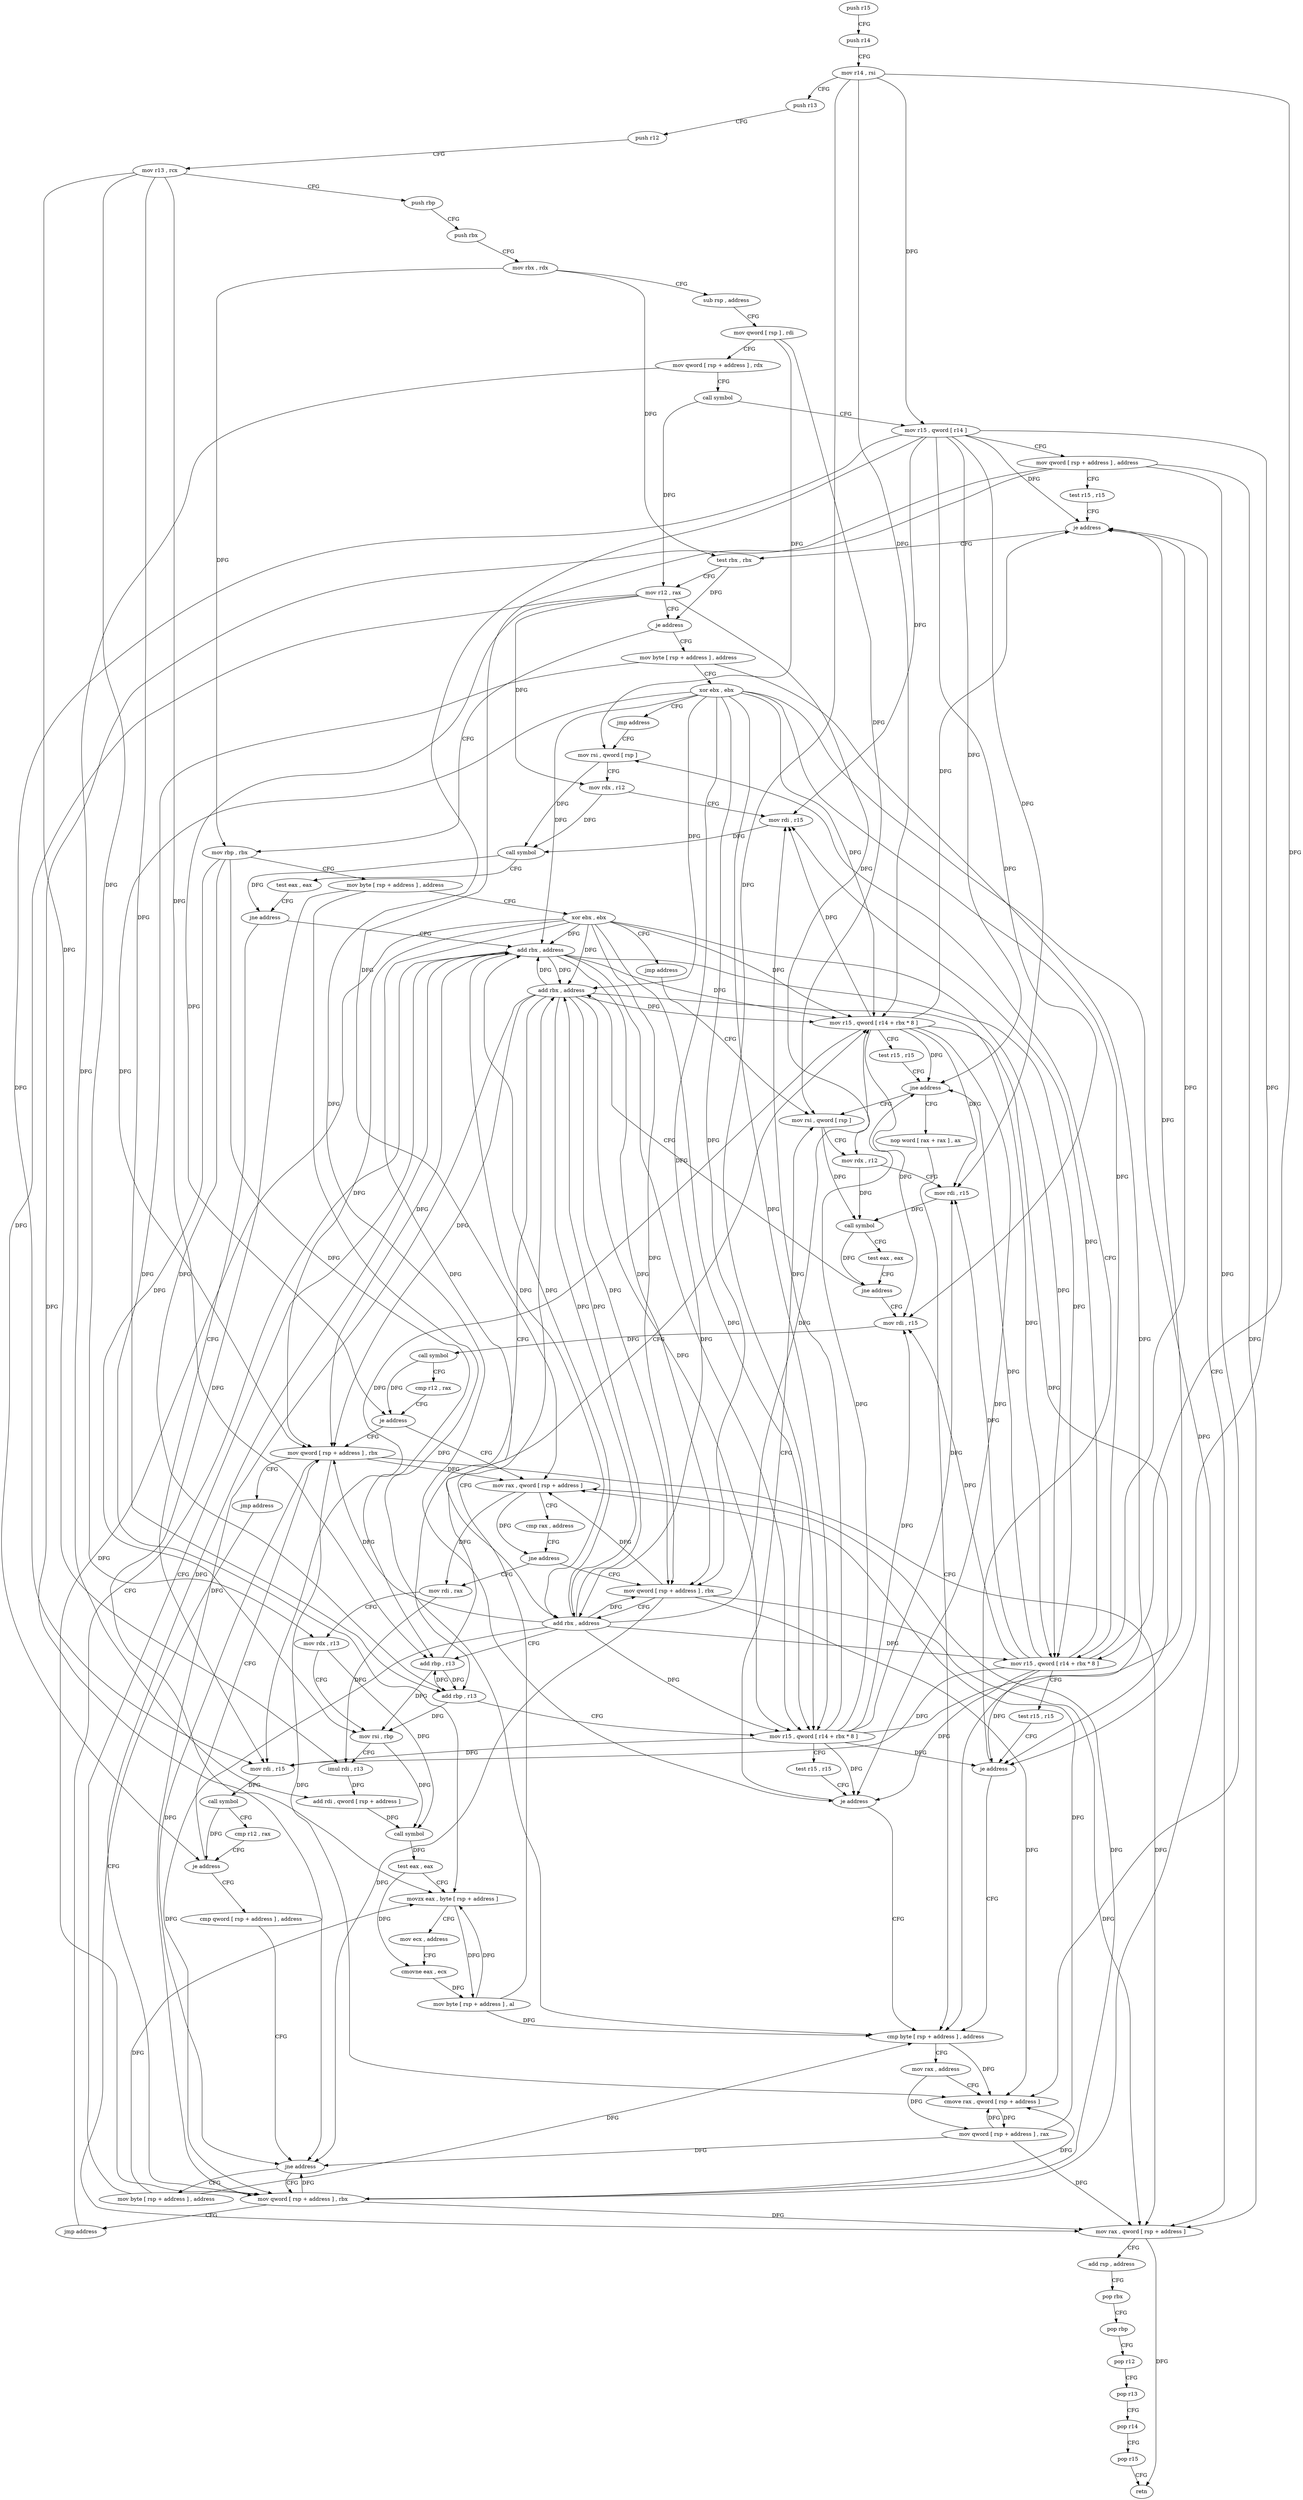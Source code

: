 digraph "func" {
"4467536" [label = "push r15" ]
"4467538" [label = "push r14" ]
"4467540" [label = "mov r14 , rsi" ]
"4467543" [label = "push r13" ]
"4467545" [label = "push r12" ]
"4467547" [label = "mov r13 , rcx" ]
"4467550" [label = "push rbp" ]
"4467551" [label = "push rbx" ]
"4467552" [label = "mov rbx , rdx" ]
"4467555" [label = "sub rsp , address" ]
"4467559" [label = "mov qword [ rsp ] , rdi" ]
"4467563" [label = "mov qword [ rsp + address ] , rdx" ]
"4467568" [label = "call symbol" ]
"4467573" [label = "mov r15 , qword [ r14 ]" ]
"4467576" [label = "mov qword [ rsp + address ] , address" ]
"4467585" [label = "test r15 , r15" ]
"4467588" [label = "je address" ]
"4467775" [label = "mov rax , qword [ rsp + address ]" ]
"4467594" [label = "test rbx , rbx" ]
"4467780" [label = "add rsp , address" ]
"4467784" [label = "pop rbx" ]
"4467785" [label = "pop rbp" ]
"4467786" [label = "pop r12" ]
"4467788" [label = "pop r13" ]
"4467790" [label = "pop r14" ]
"4467792" [label = "pop r15" ]
"4467794" [label = "retn" ]
"4467597" [label = "mov r12 , rax" ]
"4467600" [label = "je address" ]
"4467808" [label = "mov byte [ rsp + address ] , address" ]
"4467606" [label = "mov rbp , rbx" ]
"4467813" [label = "xor ebx , ebx" ]
"4467815" [label = "jmp address" ]
"4467842" [label = "mov rsi , qword [ rsp ]" ]
"4467609" [label = "mov byte [ rsp + address ] , address" ]
"4467614" [label = "xor ebx , ebx" ]
"4467616" [label = "jmp address" ]
"4467682" [label = "mov rsi , qword [ rsp ]" ]
"4467846" [label = "mov rdx , r12" ]
"4467849" [label = "mov rdi , r15" ]
"4467852" [label = "call symbol" ]
"4467857" [label = "test eax , eax" ]
"4467859" [label = "jne address" ]
"4467829" [label = "add rbx , address" ]
"4467861" [label = "mov rdi , r15" ]
"4467686" [label = "mov rdx , r12" ]
"4467689" [label = "mov rdi , r15" ]
"4467692" [label = "call symbol" ]
"4467697" [label = "test eax , eax" ]
"4467699" [label = "jne address" ]
"4467666" [label = "add rbx , address" ]
"4467701" [label = "mov rdi , r15" ]
"4467833" [label = "mov r15 , qword [ r14 + rbx * 8 ]" ]
"4467837" [label = "test r15 , r15" ]
"4467840" [label = "je address" ]
"4467752" [label = "cmp byte [ rsp + address ] , address" ]
"4467864" [label = "call symbol" ]
"4467869" [label = "cmp r12 , rax" ]
"4467872" [label = "je address" ]
"4467800" [label = "mov qword [ rsp + address ] , rbx" ]
"4467874" [label = "cmp qword [ rsp + address ] , address" ]
"4467670" [label = "add rbp , r13" ]
"4467673" [label = "mov r15 , qword [ r14 + rbx * 8 ]" ]
"4467677" [label = "test r15 , r15" ]
"4467680" [label = "je address" ]
"4467704" [label = "call symbol" ]
"4467709" [label = "cmp r12 , rax" ]
"4467712" [label = "je address" ]
"4467714" [label = "mov rax , qword [ rsp + address ]" ]
"4467757" [label = "mov rax , address" ]
"4467764" [label = "cmove rax , qword [ rsp + address ]" ]
"4467770" [label = "mov qword [ rsp + address ] , rax" ]
"4467805" [label = "jmp address" ]
"4467880" [label = "jne address" ]
"4467824" [label = "mov byte [ rsp + address ] , address" ]
"4467882" [label = "mov qword [ rsp + address ] , rbx" ]
"4467719" [label = "cmp rax , address" ]
"4467723" [label = "jne address" ]
"4467624" [label = "mov rdi , rax" ]
"4467725" [label = "mov qword [ rsp + address ] , rbx" ]
"4467887" [label = "jmp address" ]
"4467627" [label = "mov rdx , r13" ]
"4467630" [label = "mov rsi , rbp" ]
"4467633" [label = "imul rdi , r13" ]
"4467637" [label = "add rdi , qword [ rsp + address ]" ]
"4467642" [label = "call symbol" ]
"4467647" [label = "test eax , eax" ]
"4467649" [label = "movzx eax , byte [ rsp + address ]" ]
"4467654" [label = "mov ecx , address" ]
"4467659" [label = "cmovne eax , ecx" ]
"4467662" [label = "mov byte [ rsp + address ] , al" ]
"4467730" [label = "add rbx , address" ]
"4467734" [label = "add rbp , r13" ]
"4467737" [label = "mov r15 , qword [ r14 + rbx * 8 ]" ]
"4467741" [label = "test r15 , r15" ]
"4467744" [label = "jne address" ]
"4467746" [label = "nop word [ rax + rax ] , ax" ]
"4467536" -> "4467538" [ label = "CFG" ]
"4467538" -> "4467540" [ label = "CFG" ]
"4467540" -> "4467543" [ label = "CFG" ]
"4467540" -> "4467573" [ label = "DFG" ]
"4467540" -> "4467833" [ label = "DFG" ]
"4467540" -> "4467673" [ label = "DFG" ]
"4467540" -> "4467737" [ label = "DFG" ]
"4467543" -> "4467545" [ label = "CFG" ]
"4467545" -> "4467547" [ label = "CFG" ]
"4467547" -> "4467550" [ label = "CFG" ]
"4467547" -> "4467670" [ label = "DFG" ]
"4467547" -> "4467627" [ label = "DFG" ]
"4467547" -> "4467633" [ label = "DFG" ]
"4467547" -> "4467734" [ label = "DFG" ]
"4467550" -> "4467551" [ label = "CFG" ]
"4467551" -> "4467552" [ label = "CFG" ]
"4467552" -> "4467555" [ label = "CFG" ]
"4467552" -> "4467594" [ label = "DFG" ]
"4467552" -> "4467606" [ label = "DFG" ]
"4467555" -> "4467559" [ label = "CFG" ]
"4467559" -> "4467563" [ label = "CFG" ]
"4467559" -> "4467842" [ label = "DFG" ]
"4467559" -> "4467682" [ label = "DFG" ]
"4467563" -> "4467568" [ label = "CFG" ]
"4467563" -> "4467637" [ label = "DFG" ]
"4467568" -> "4467573" [ label = "CFG" ]
"4467568" -> "4467597" [ label = "DFG" ]
"4467573" -> "4467576" [ label = "CFG" ]
"4467573" -> "4467588" [ label = "DFG" ]
"4467573" -> "4467849" [ label = "DFG" ]
"4467573" -> "4467689" [ label = "DFG" ]
"4467573" -> "4467840" [ label = "DFG" ]
"4467573" -> "4467861" [ label = "DFG" ]
"4467573" -> "4467680" [ label = "DFG" ]
"4467573" -> "4467701" [ label = "DFG" ]
"4467573" -> "4467744" [ label = "DFG" ]
"4467576" -> "4467585" [ label = "CFG" ]
"4467576" -> "4467775" [ label = "DFG" ]
"4467576" -> "4467880" [ label = "DFG" ]
"4467576" -> "4467714" [ label = "DFG" ]
"4467576" -> "4467764" [ label = "DFG" ]
"4467585" -> "4467588" [ label = "CFG" ]
"4467588" -> "4467775" [ label = "CFG" ]
"4467588" -> "4467594" [ label = "CFG" ]
"4467775" -> "4467780" [ label = "CFG" ]
"4467775" -> "4467794" [ label = "DFG" ]
"4467594" -> "4467597" [ label = "CFG" ]
"4467594" -> "4467600" [ label = "DFG" ]
"4467780" -> "4467784" [ label = "CFG" ]
"4467784" -> "4467785" [ label = "CFG" ]
"4467785" -> "4467786" [ label = "CFG" ]
"4467786" -> "4467788" [ label = "CFG" ]
"4467788" -> "4467790" [ label = "CFG" ]
"4467790" -> "4467792" [ label = "CFG" ]
"4467792" -> "4467794" [ label = "CFG" ]
"4467597" -> "4467600" [ label = "CFG" ]
"4467597" -> "4467846" [ label = "DFG" ]
"4467597" -> "4467686" [ label = "DFG" ]
"4467597" -> "4467872" [ label = "DFG" ]
"4467597" -> "4467712" [ label = "DFG" ]
"4467600" -> "4467808" [ label = "CFG" ]
"4467600" -> "4467606" [ label = "CFG" ]
"4467808" -> "4467813" [ label = "CFG" ]
"4467808" -> "4467752" [ label = "DFG" ]
"4467808" -> "4467649" [ label = "DFG" ]
"4467606" -> "4467609" [ label = "CFG" ]
"4467606" -> "4467670" [ label = "DFG" ]
"4467606" -> "4467630" [ label = "DFG" ]
"4467606" -> "4467734" [ label = "DFG" ]
"4467813" -> "4467815" [ label = "CFG" ]
"4467813" -> "4467829" [ label = "DFG" ]
"4467813" -> "4467833" [ label = "DFG" ]
"4467813" -> "4467666" [ label = "DFG" ]
"4467813" -> "4467673" [ label = "DFG" ]
"4467813" -> "4467800" [ label = "DFG" ]
"4467813" -> "4467882" [ label = "DFG" ]
"4467813" -> "4467725" [ label = "DFG" ]
"4467813" -> "4467730" [ label = "DFG" ]
"4467813" -> "4467737" [ label = "DFG" ]
"4467815" -> "4467842" [ label = "CFG" ]
"4467842" -> "4467846" [ label = "CFG" ]
"4467842" -> "4467852" [ label = "DFG" ]
"4467609" -> "4467614" [ label = "CFG" ]
"4467609" -> "4467752" [ label = "DFG" ]
"4467609" -> "4467649" [ label = "DFG" ]
"4467614" -> "4467616" [ label = "CFG" ]
"4467614" -> "4467829" [ label = "DFG" ]
"4467614" -> "4467833" [ label = "DFG" ]
"4467614" -> "4467666" [ label = "DFG" ]
"4467614" -> "4467673" [ label = "DFG" ]
"4467614" -> "4467800" [ label = "DFG" ]
"4467614" -> "4467882" [ label = "DFG" ]
"4467614" -> "4467725" [ label = "DFG" ]
"4467614" -> "4467730" [ label = "DFG" ]
"4467614" -> "4467737" [ label = "DFG" ]
"4467616" -> "4467682" [ label = "CFG" ]
"4467682" -> "4467686" [ label = "CFG" ]
"4467682" -> "4467692" [ label = "DFG" ]
"4467846" -> "4467849" [ label = "CFG" ]
"4467846" -> "4467852" [ label = "DFG" ]
"4467849" -> "4467852" [ label = "DFG" ]
"4467852" -> "4467857" [ label = "CFG" ]
"4467852" -> "4467859" [ label = "DFG" ]
"4467857" -> "4467859" [ label = "CFG" ]
"4467859" -> "4467829" [ label = "CFG" ]
"4467859" -> "4467861" [ label = "CFG" ]
"4467829" -> "4467833" [ label = "DFG" ]
"4467829" -> "4467666" [ label = "DFG" ]
"4467829" -> "4467673" [ label = "DFG" ]
"4467829" -> "4467800" [ label = "DFG" ]
"4467829" -> "4467882" [ label = "DFG" ]
"4467829" -> "4467725" [ label = "DFG" ]
"4467829" -> "4467730" [ label = "DFG" ]
"4467829" -> "4467737" [ label = "DFG" ]
"4467861" -> "4467864" [ label = "DFG" ]
"4467686" -> "4467689" [ label = "CFG" ]
"4467686" -> "4467692" [ label = "DFG" ]
"4467689" -> "4467692" [ label = "DFG" ]
"4467692" -> "4467697" [ label = "CFG" ]
"4467692" -> "4467699" [ label = "DFG" ]
"4467697" -> "4467699" [ label = "CFG" ]
"4467699" -> "4467666" [ label = "CFG" ]
"4467699" -> "4467701" [ label = "CFG" ]
"4467666" -> "4467670" [ label = "CFG" ]
"4467666" -> "4467829" [ label = "DFG" ]
"4467666" -> "4467833" [ label = "DFG" ]
"4467666" -> "4467673" [ label = "DFG" ]
"4467666" -> "4467800" [ label = "DFG" ]
"4467666" -> "4467882" [ label = "DFG" ]
"4467666" -> "4467725" [ label = "DFG" ]
"4467666" -> "4467730" [ label = "DFG" ]
"4467666" -> "4467737" [ label = "DFG" ]
"4467701" -> "4467704" [ label = "DFG" ]
"4467833" -> "4467837" [ label = "CFG" ]
"4467833" -> "4467588" [ label = "DFG" ]
"4467833" -> "4467849" [ label = "DFG" ]
"4467833" -> "4467689" [ label = "DFG" ]
"4467833" -> "4467840" [ label = "DFG" ]
"4467833" -> "4467861" [ label = "DFG" ]
"4467833" -> "4467680" [ label = "DFG" ]
"4467833" -> "4467701" [ label = "DFG" ]
"4467833" -> "4467744" [ label = "DFG" ]
"4467837" -> "4467840" [ label = "CFG" ]
"4467840" -> "4467752" [ label = "CFG" ]
"4467840" -> "4467842" [ label = "CFG" ]
"4467752" -> "4467757" [ label = "CFG" ]
"4467752" -> "4467764" [ label = "DFG" ]
"4467864" -> "4467869" [ label = "CFG" ]
"4467864" -> "4467872" [ label = "DFG" ]
"4467869" -> "4467872" [ label = "CFG" ]
"4467872" -> "4467800" [ label = "CFG" ]
"4467872" -> "4467874" [ label = "CFG" ]
"4467800" -> "4467805" [ label = "CFG" ]
"4467800" -> "4467775" [ label = "DFG" ]
"4467800" -> "4467880" [ label = "DFG" ]
"4467800" -> "4467714" [ label = "DFG" ]
"4467800" -> "4467764" [ label = "DFG" ]
"4467874" -> "4467880" [ label = "CFG" ]
"4467670" -> "4467673" [ label = "CFG" ]
"4467670" -> "4467630" [ label = "DFG" ]
"4467670" -> "4467734" [ label = "DFG" ]
"4467673" -> "4467677" [ label = "CFG" ]
"4467673" -> "4467588" [ label = "DFG" ]
"4467673" -> "4467849" [ label = "DFG" ]
"4467673" -> "4467689" [ label = "DFG" ]
"4467673" -> "4467840" [ label = "DFG" ]
"4467673" -> "4467861" [ label = "DFG" ]
"4467673" -> "4467680" [ label = "DFG" ]
"4467673" -> "4467701" [ label = "DFG" ]
"4467673" -> "4467744" [ label = "DFG" ]
"4467677" -> "4467680" [ label = "CFG" ]
"4467680" -> "4467752" [ label = "CFG" ]
"4467680" -> "4467682" [ label = "CFG" ]
"4467704" -> "4467709" [ label = "CFG" ]
"4467704" -> "4467712" [ label = "DFG" ]
"4467709" -> "4467712" [ label = "CFG" ]
"4467712" -> "4467800" [ label = "CFG" ]
"4467712" -> "4467714" [ label = "CFG" ]
"4467714" -> "4467719" [ label = "CFG" ]
"4467714" -> "4467723" [ label = "DFG" ]
"4467714" -> "4467624" [ label = "DFG" ]
"4467757" -> "4467764" [ label = "CFG" ]
"4467757" -> "4467770" [ label = "DFG" ]
"4467764" -> "4467770" [ label = "DFG" ]
"4467770" -> "4467775" [ label = "DFG" ]
"4467770" -> "4467880" [ label = "DFG" ]
"4467770" -> "4467714" [ label = "DFG" ]
"4467770" -> "4467764" [ label = "DFG" ]
"4467805" -> "4467775" [ label = "CFG" ]
"4467880" -> "4467824" [ label = "CFG" ]
"4467880" -> "4467882" [ label = "CFG" ]
"4467824" -> "4467829" [ label = "CFG" ]
"4467824" -> "4467752" [ label = "DFG" ]
"4467824" -> "4467649" [ label = "DFG" ]
"4467882" -> "4467887" [ label = "CFG" ]
"4467882" -> "4467775" [ label = "DFG" ]
"4467882" -> "4467880" [ label = "DFG" ]
"4467882" -> "4467714" [ label = "DFG" ]
"4467882" -> "4467764" [ label = "DFG" ]
"4467719" -> "4467723" [ label = "CFG" ]
"4467723" -> "4467624" [ label = "CFG" ]
"4467723" -> "4467725" [ label = "CFG" ]
"4467624" -> "4467627" [ label = "CFG" ]
"4467624" -> "4467633" [ label = "DFG" ]
"4467725" -> "4467730" [ label = "CFG" ]
"4467725" -> "4467775" [ label = "DFG" ]
"4467725" -> "4467880" [ label = "DFG" ]
"4467725" -> "4467714" [ label = "DFG" ]
"4467725" -> "4467764" [ label = "DFG" ]
"4467887" -> "4467829" [ label = "CFG" ]
"4467627" -> "4467630" [ label = "CFG" ]
"4467627" -> "4467642" [ label = "DFG" ]
"4467630" -> "4467633" [ label = "CFG" ]
"4467630" -> "4467642" [ label = "DFG" ]
"4467633" -> "4467637" [ label = "DFG" ]
"4467637" -> "4467642" [ label = "DFG" ]
"4467642" -> "4467647" [ label = "DFG" ]
"4467647" -> "4467649" [ label = "CFG" ]
"4467647" -> "4467659" [ label = "DFG" ]
"4467649" -> "4467654" [ label = "CFG" ]
"4467649" -> "4467662" [ label = "DFG" ]
"4467654" -> "4467659" [ label = "CFG" ]
"4467659" -> "4467662" [ label = "DFG" ]
"4467662" -> "4467666" [ label = "CFG" ]
"4467662" -> "4467752" [ label = "DFG" ]
"4467662" -> "4467649" [ label = "DFG" ]
"4467730" -> "4467734" [ label = "CFG" ]
"4467730" -> "4467829" [ label = "DFG" ]
"4467730" -> "4467833" [ label = "DFG" ]
"4467730" -> "4467666" [ label = "DFG" ]
"4467730" -> "4467673" [ label = "DFG" ]
"4467730" -> "4467800" [ label = "DFG" ]
"4467730" -> "4467882" [ label = "DFG" ]
"4467730" -> "4467725" [ label = "DFG" ]
"4467730" -> "4467737" [ label = "DFG" ]
"4467734" -> "4467737" [ label = "CFG" ]
"4467734" -> "4467630" [ label = "DFG" ]
"4467734" -> "4467670" [ label = "DFG" ]
"4467737" -> "4467741" [ label = "CFG" ]
"4467737" -> "4467588" [ label = "DFG" ]
"4467737" -> "4467849" [ label = "DFG" ]
"4467737" -> "4467689" [ label = "DFG" ]
"4467737" -> "4467840" [ label = "DFG" ]
"4467737" -> "4467861" [ label = "DFG" ]
"4467737" -> "4467680" [ label = "DFG" ]
"4467737" -> "4467701" [ label = "DFG" ]
"4467737" -> "4467744" [ label = "DFG" ]
"4467741" -> "4467744" [ label = "CFG" ]
"4467744" -> "4467682" [ label = "CFG" ]
"4467744" -> "4467746" [ label = "CFG" ]
"4467746" -> "4467752" [ label = "CFG" ]
}
